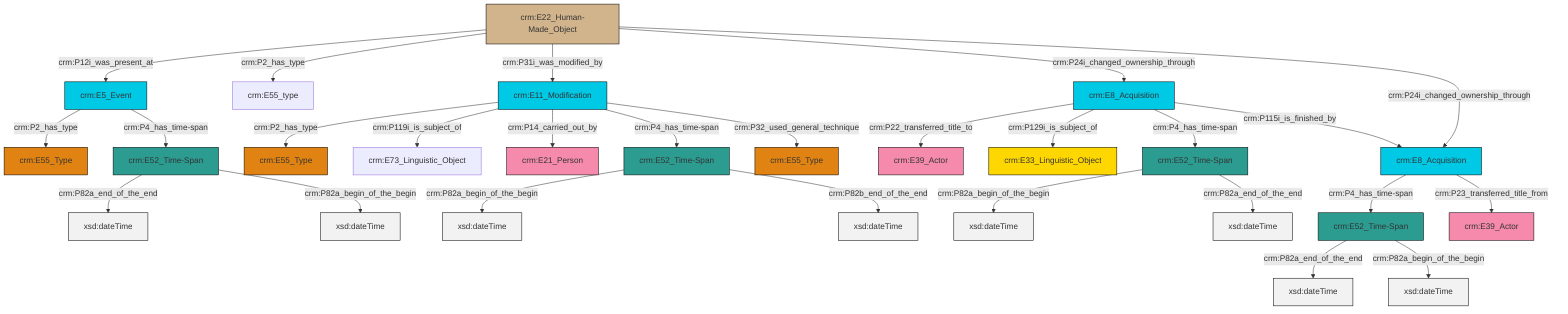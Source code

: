 graph TD
classDef Literal fill:#f2f2f2,stroke:#000000;
classDef CRM_Entity fill:#FFFFFF,stroke:#000000;
classDef Temporal_Entity fill:#00C9E6, stroke:#000000;
classDef Type fill:#E18312, stroke:#000000;
classDef Time-Span fill:#2C9C91, stroke:#000000;
classDef Appellation fill:#FFEB7F, stroke:#000000;
classDef Place fill:#008836, stroke:#000000;
classDef Persistent_Item fill:#B266B2, stroke:#000000;
classDef Conceptual_Object fill:#FFD700, stroke:#000000;
classDef Physical_Thing fill:#D2B48C, stroke:#000000;
classDef Actor fill:#f58aad, stroke:#000000;
classDef PC_Classes fill:#4ce600, stroke:#000000;
classDef Multi fill:#cccccc,stroke:#000000;

0["crm:E8_Acquisition"]:::Temporal_Entity -->|crm:P4_has_time-span| 1["crm:E52_Time-Span"]:::Time-Span
2["crm:E11_Modification"]:::Temporal_Entity -->|crm:P2_has_type| 3["crm:E55_Type"]:::Type
1["crm:E52_Time-Span"]:::Time-Span -->|crm:P82a_end_of_the_end| 5[xsd:dateTime]:::Literal
6["crm:E8_Acquisition"]:::Temporal_Entity -->|crm:P22_transferred_title_to| 7["crm:E39_Actor"]:::Actor
2["crm:E11_Modification"]:::Temporal_Entity -->|crm:P119i_is_subject_of| 8["crm:E73_Linguistic_Object"]:::Default
9["crm:E52_Time-Span"]:::Time-Span -->|crm:P82a_begin_of_the_begin| 10[xsd:dateTime]:::Literal
13["crm:E52_Time-Span"]:::Time-Span -->|crm:P82a_end_of_the_end| 14[xsd:dateTime]:::Literal
0["crm:E8_Acquisition"]:::Temporal_Entity -->|crm:P23_transferred_title_from| 15["crm:E39_Actor"]:::Actor
26["crm:E52_Time-Span"]:::Time-Span -->|crm:P82a_begin_of_the_begin| 27[xsd:dateTime]:::Literal
6["crm:E8_Acquisition"]:::Temporal_Entity -->|crm:P129i_is_subject_of| 11["crm:E33_Linguistic_Object"]:::Conceptual_Object
9["crm:E52_Time-Span"]:::Time-Span -->|crm:P82a_end_of_the_end| 29[xsd:dateTime]:::Literal
30["crm:E22_Human-Made_Object"]:::Physical_Thing -->|crm:P12i_was_present_at| 18["crm:E5_Event"]:::Temporal_Entity
2["crm:E11_Modification"]:::Temporal_Entity -->|crm:P14_carried_out_by| 23["crm:E21_Person"]:::Actor
1["crm:E52_Time-Span"]:::Time-Span -->|crm:P82a_begin_of_the_begin| 33[xsd:dateTime]:::Literal
2["crm:E11_Modification"]:::Temporal_Entity -->|crm:P4_has_time-span| 26["crm:E52_Time-Span"]:::Time-Span
26["crm:E52_Time-Span"]:::Time-Span -->|crm:P82b_end_of_the_end| 34[xsd:dateTime]:::Literal
30["crm:E22_Human-Made_Object"]:::Physical_Thing -->|crm:P2_has_type| 20["crm:E55_type"]:::Default
18["crm:E5_Event"]:::Temporal_Entity -->|crm:P2_has_type| 36["crm:E55_Type"]:::Type
30["crm:E22_Human-Made_Object"]:::Physical_Thing -->|crm:P31i_was_modified_by| 2["crm:E11_Modification"]:::Temporal_Entity
30["crm:E22_Human-Made_Object"]:::Physical_Thing -->|crm:P24i_changed_ownership_through| 6["crm:E8_Acquisition"]:::Temporal_Entity
2["crm:E11_Modification"]:::Temporal_Entity -->|crm:P32_used_general_technique| 16["crm:E55_Type"]:::Type
13["crm:E52_Time-Span"]:::Time-Span -->|crm:P82a_begin_of_the_begin| 38[xsd:dateTime]:::Literal
6["crm:E8_Acquisition"]:::Temporal_Entity -->|crm:P4_has_time-span| 9["crm:E52_Time-Span"]:::Time-Span
18["crm:E5_Event"]:::Temporal_Entity -->|crm:P4_has_time-span| 13["crm:E52_Time-Span"]:::Time-Span
30["crm:E22_Human-Made_Object"]:::Physical_Thing -->|crm:P24i_changed_ownership_through| 0["crm:E8_Acquisition"]:::Temporal_Entity
6["crm:E8_Acquisition"]:::Temporal_Entity -->|crm:P115i_is_finished_by| 0["crm:E8_Acquisition"]:::Temporal_Entity